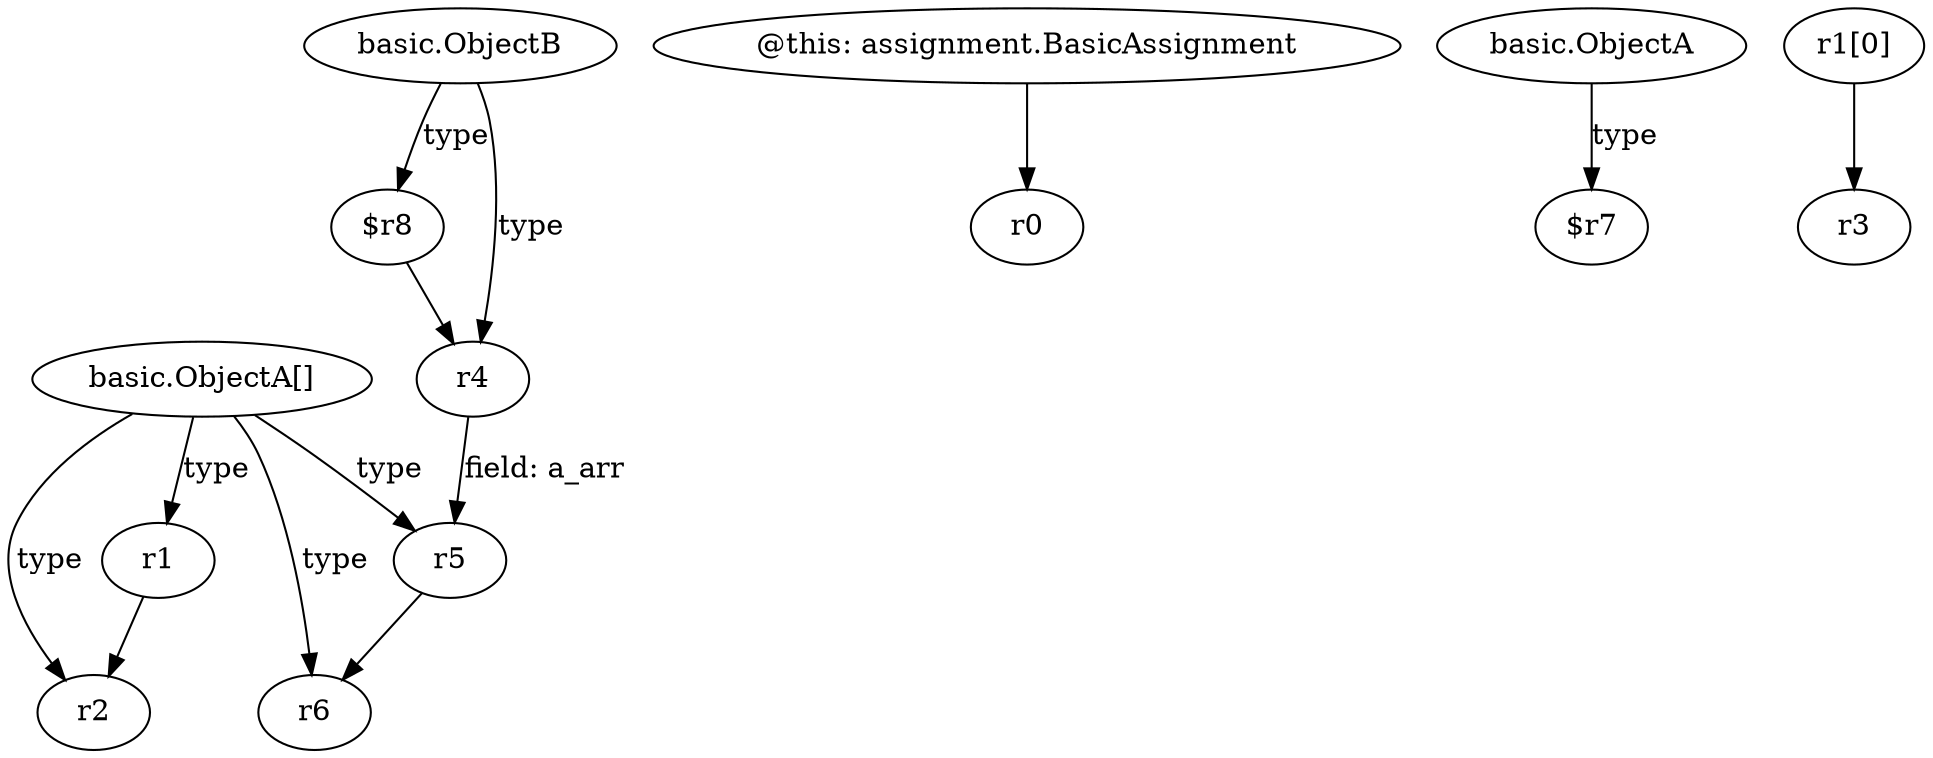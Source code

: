 digraph g {
0[label="basic.ObjectA[]"]
1[label="r1"]
0->1[label="type"]
2[label="basic.ObjectB"]
3[label="$r8"]
2->3[label="type"]
4[label="r2"]
0->4[label="type"]
5[label="@this: assignment.BasicAssignment"]
6[label="r0"]
5->6[label=""]
1->4[label=""]
7[label="r4"]
3->7[label=""]
2->7[label="type"]
8[label="basic.ObjectA"]
9[label="$r7"]
8->9[label="type"]
10[label="r1[0]"]
11[label="r3"]
10->11[label=""]
12[label="r5"]
0->12[label="type"]
13[label="r6"]
12->13[label=""]
0->13[label="type"]
7->12[label="field: a_arr"]
}